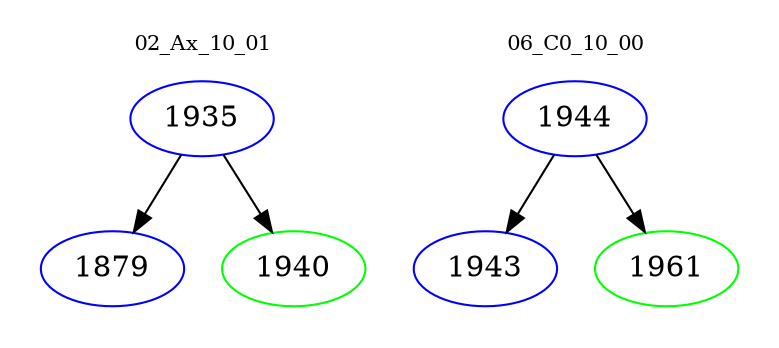 digraph{
subgraph cluster_0 {
color = white
label = "02_Ax_10_01";
fontsize=10;
T0_1935 [label="1935", color="blue"]
T0_1935 -> T0_1879 [color="black"]
T0_1879 [label="1879", color="blue"]
T0_1935 -> T0_1940 [color="black"]
T0_1940 [label="1940", color="green"]
}
subgraph cluster_1 {
color = white
label = "06_C0_10_00";
fontsize=10;
T1_1944 [label="1944", color="blue"]
T1_1944 -> T1_1943 [color="black"]
T1_1943 [label="1943", color="blue"]
T1_1944 -> T1_1961 [color="black"]
T1_1961 [label="1961", color="green"]
}
}
